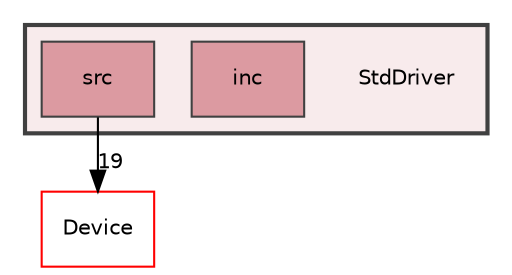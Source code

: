 digraph "StdDriver"
{
 // LATEX_PDF_SIZE
  edge [fontname="Helvetica",fontsize="10",labelfontname="Helvetica",labelfontsize="10"];
  node [fontname="Helvetica",fontsize="10",shape=record];
  compound=true
  subgraph clusterdir_0d398eaf8b2db165a9197a6619ec9f0e {
    graph [ bgcolor="#f8ebec", pencolor="grey25", style="filled,bold,", label="", fontname="Helvetica", fontsize="10", URL="dir_0d398eaf8b2db165a9197a6619ec9f0e.html"]
    dir_0d398eaf8b2db165a9197a6619ec9f0e [shape=plaintext, label="StdDriver"];
  dir_727df3ff8d6c08f79694ae8f401a0b8b [shape=box, label="inc", style="filled,", fillcolor="#dc9aa1", color="grey25", URL="dir_727df3ff8d6c08f79694ae8f401a0b8b.html"];
  dir_3abedc03644d33bc69016fb8a5546004 [shape=box, label="src", style="filled,", fillcolor="#dc9aa1", color="grey25", URL="dir_3abedc03644d33bc69016fb8a5546004.html"];
  }
  dir_4c76ddfc10a27668d6c42d3412320ee0 [shape=box, label="Device", style="", fillcolor="#f8ebec", color="red", URL="dir_4c76ddfc10a27668d6c42d3412320ee0.html"];
  dir_3abedc03644d33bc69016fb8a5546004->dir_4c76ddfc10a27668d6c42d3412320ee0 [headlabel="19", labeldistance=1.5 headhref="dir_000009_000000.html"];
}
